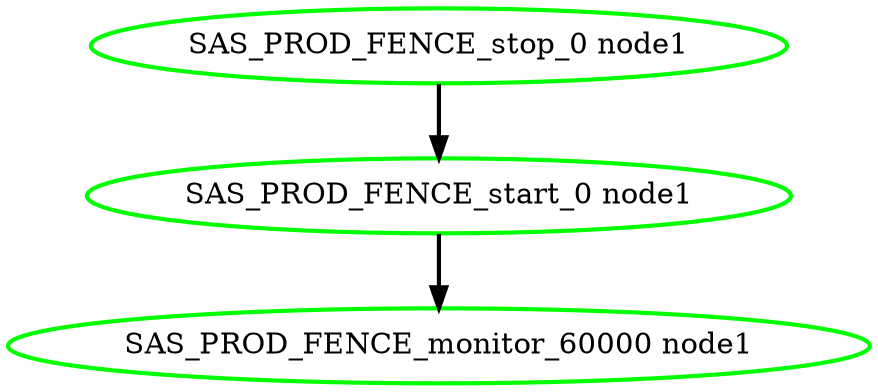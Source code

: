  digraph "g" {
"SAS_PROD_FENCE_monitor_60000 node1" [ style=bold color="green" fontcolor="black"]
"SAS_PROD_FENCE_start_0 node1" -> "SAS_PROD_FENCE_monitor_60000 node1" [ style = bold]
"SAS_PROD_FENCE_start_0 node1" [ style=bold color="green" fontcolor="black"]
"SAS_PROD_FENCE_stop_0 node1" -> "SAS_PROD_FENCE_start_0 node1" [ style = bold]
"SAS_PROD_FENCE_stop_0 node1" [ style=bold color="green" fontcolor="black"]
}

